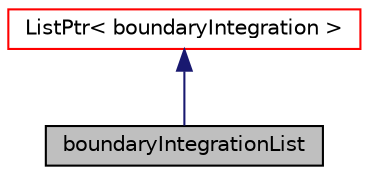 digraph "boundaryIntegrationList"
{
 // LATEX_PDF_SIZE
  edge [fontname="Helvetica",fontsize="10",labelfontname="Helvetica",labelfontsize="10"];
  node [fontname="Helvetica",fontsize="10",shape=record];
  Node1 [label="boundaryIntegrationList",height=0.2,width=0.4,color="black", fillcolor="grey75", style="filled", fontcolor="black",tooltip=" "];
  Node2 -> Node1 [dir="back",color="midnightblue",fontsize="10",style="solid",fontname="Helvetica"];
  Node2 [label="ListPtr\< boundaryIntegration \>",height=0.2,width=0.4,color="red", fillcolor="white", style="filled",URL="$classpFlow_1_1ListPtr.html",tooltip=" "];
}

